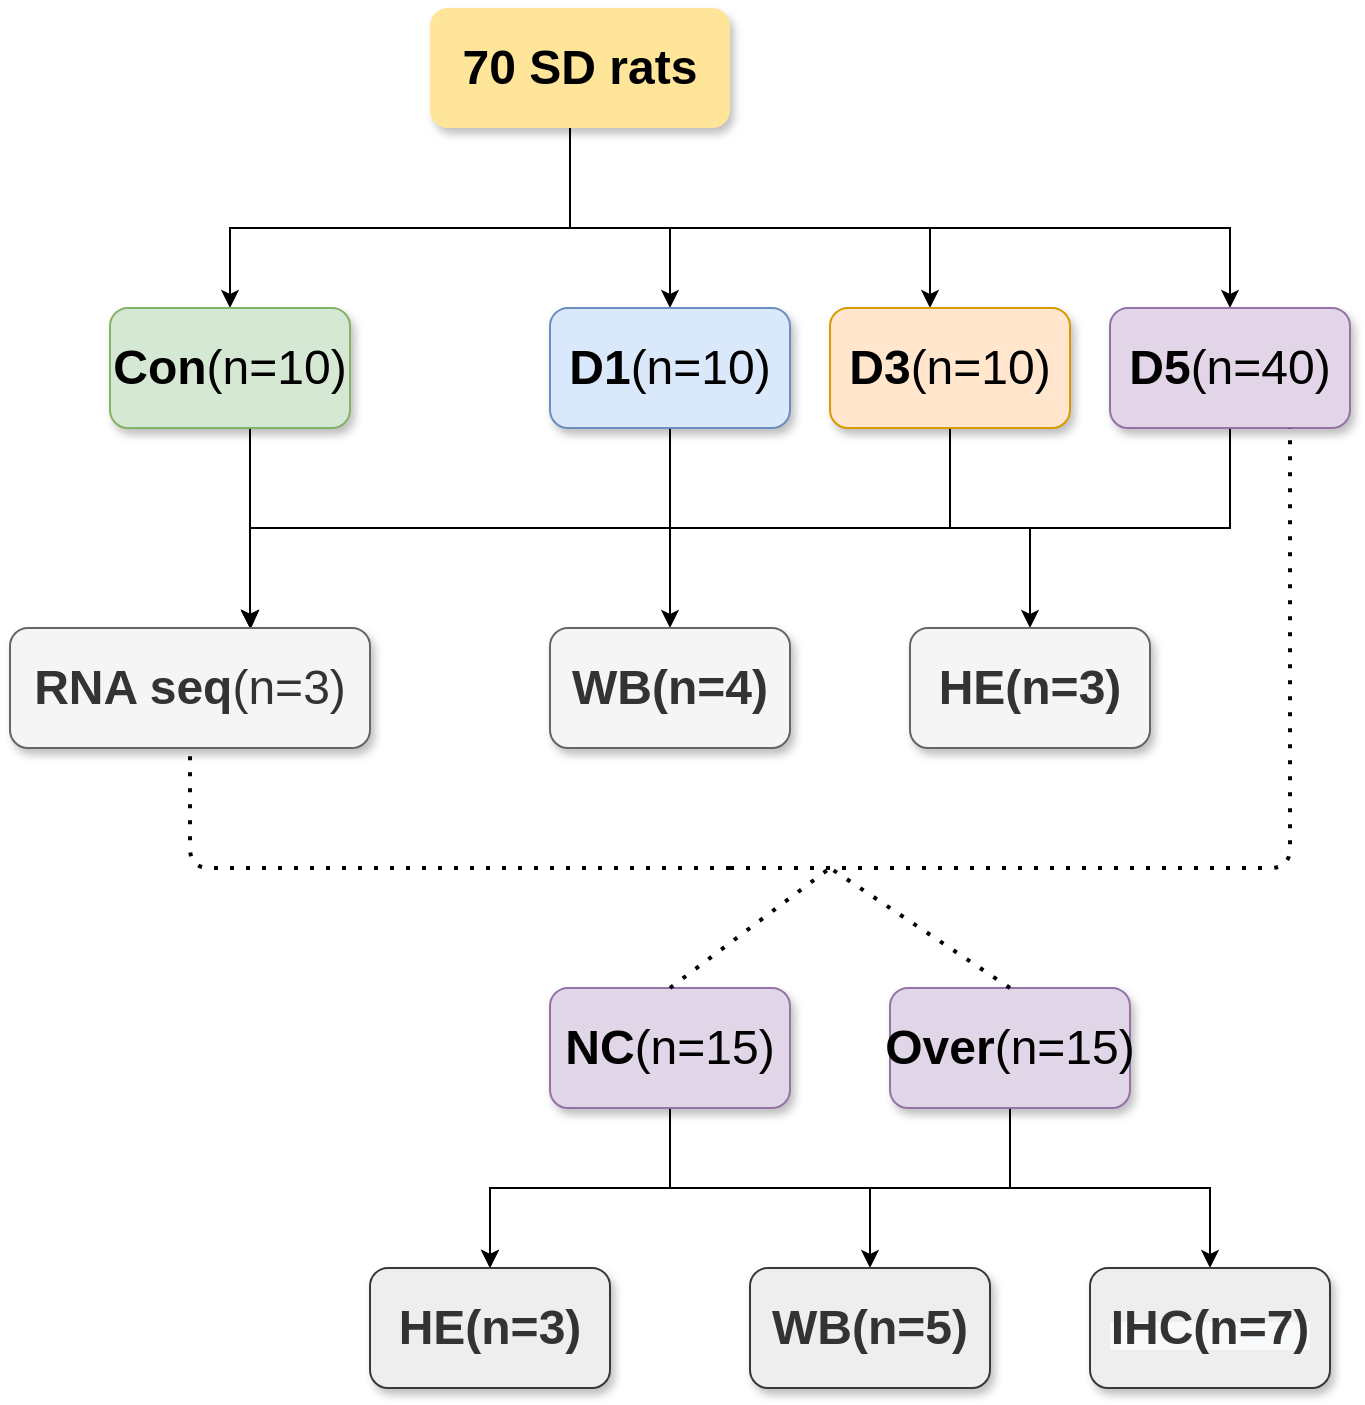 <mxfile version="13.7.6" type="github"><diagram name="Page-1" id="97916047-d0de-89f5-080d-49f4d83e522f"><mxGraphModel dx="3100" dy="1326" grid="1" gridSize="10" guides="1" tooltips="1" connect="1" arrows="1" fold="1" page="1" pageScale="1.5" pageWidth="1169" pageHeight="827" background="#ffffff" math="0" shadow="0"><root><mxCell id="0"/><mxCell id="1" parent="0"/><mxCell id="pXRz4KtT0kd46dNDk8-i-66" value="" style="edgeStyle=orthogonalEdgeStyle;rounded=0;orthogonalLoop=1;jettySize=auto;html=1;" edge="1" parent="1" source="pXRz4KtT0kd46dNDk8-i-55" target="pXRz4KtT0kd46dNDk8-i-65"><mxGeometry relative="1" as="geometry"><Array as="points"><mxPoint x="830" y="320"/><mxPoint x="660" y="320"/></Array></mxGeometry></mxCell><mxCell id="pXRz4KtT0kd46dNDk8-i-68" value="" style="edgeStyle=orthogonalEdgeStyle;rounded=0;orthogonalLoop=1;jettySize=auto;html=1;" edge="1" parent="1" source="pXRz4KtT0kd46dNDk8-i-55"><mxGeometry relative="1" as="geometry"><mxPoint x="1010" y="360" as="targetPoint"/><Array as="points"><mxPoint x="830" y="320"/><mxPoint x="1010" y="320"/></Array></mxGeometry></mxCell><mxCell id="pXRz4KtT0kd46dNDk8-i-88" style="edgeStyle=orthogonalEdgeStyle;rounded=0;orthogonalLoop=1;jettySize=auto;html=1;entryX=0.5;entryY=0;entryDx=0;entryDy=0;" edge="1" parent="1" source="pXRz4KtT0kd46dNDk8-i-55" target="pXRz4KtT0kd46dNDk8-i-71"><mxGeometry relative="1" as="geometry"><Array as="points"><mxPoint x="830" y="320"/><mxPoint x="880" y="320"/></Array></mxGeometry></mxCell><mxCell id="pXRz4KtT0kd46dNDk8-i-89" style="edgeStyle=orthogonalEdgeStyle;rounded=0;orthogonalLoop=1;jettySize=auto;html=1;entryX=0.5;entryY=0;entryDx=0;entryDy=0;" edge="1" parent="1" source="pXRz4KtT0kd46dNDk8-i-55" target="pXRz4KtT0kd46dNDk8-i-73"><mxGeometry relative="1" as="geometry"><Array as="points"><mxPoint x="830" y="320"/><mxPoint x="1160" y="320"/></Array></mxGeometry></mxCell><mxCell id="pXRz4KtT0kd46dNDk8-i-55" value="&lt;font style=&quot;font-size: 24px&quot;&gt;&lt;b&gt;70 SD rats&lt;/b&gt;&lt;/font&gt;" style="rounded=1;whiteSpace=wrap;html=1;fillColor=#FFE599;shadow=1;strokeColor=none;" vertex="1" parent="1"><mxGeometry x="760" y="210" width="150" height="60" as="geometry"/></mxCell><mxCell id="pXRz4KtT0kd46dNDk8-i-96" style="edgeStyle=orthogonalEdgeStyle;rounded=0;orthogonalLoop=1;jettySize=auto;html=1;entryX=0.669;entryY=0.007;entryDx=0;entryDy=0;entryPerimeter=0;" edge="1" parent="1" source="pXRz4KtT0kd46dNDk8-i-65" target="pXRz4KtT0kd46dNDk8-i-92"><mxGeometry relative="1" as="geometry"><mxPoint x="670" y="510" as="targetPoint"/><Array as="points"><mxPoint x="670" y="510"/><mxPoint x="670" y="510"/></Array></mxGeometry></mxCell><mxCell id="pXRz4KtT0kd46dNDk8-i-65" value="&lt;font style=&quot;font-size: 24px&quot;&gt;&lt;b&gt;Con&lt;/b&gt;(n=10)&lt;/font&gt;" style="whiteSpace=wrap;html=1;rounded=1;shadow=1;strokeColor=#82b366;fillColor=#d5e8d4;" vertex="1" parent="1"><mxGeometry x="600" y="360" width="120" height="60" as="geometry"/></mxCell><mxCell id="pXRz4KtT0kd46dNDk8-i-94" style="edgeStyle=orthogonalEdgeStyle;rounded=0;orthogonalLoop=1;jettySize=auto;html=1;" edge="1" parent="1" source="pXRz4KtT0kd46dNDk8-i-69" target="pXRz4KtT0kd46dNDk8-i-92"><mxGeometry relative="1" as="geometry"><Array as="points"><mxPoint x="1020" y="470"/><mxPoint x="670" y="470"/></Array></mxGeometry></mxCell><mxCell id="pXRz4KtT0kd46dNDk8-i-69" value="&lt;b style=&quot;font-size: 24px&quot;&gt;D3&lt;/b&gt;&lt;span style=&quot;font-size: 24px&quot;&gt;(n=10)&lt;/span&gt;" style="whiteSpace=wrap;html=1;rounded=1;shadow=1;strokeColor=#d79b00;fillColor=#ffe6cc;" vertex="1" parent="1"><mxGeometry x="960" y="360" width="120" height="60" as="geometry"/></mxCell><mxCell id="pXRz4KtT0kd46dNDk8-i-93" value="" style="edgeStyle=orthogonalEdgeStyle;rounded=0;orthogonalLoop=1;jettySize=auto;html=1;" edge="1" parent="1" source="pXRz4KtT0kd46dNDk8-i-71" target="pXRz4KtT0kd46dNDk8-i-92"><mxGeometry relative="1" as="geometry"><Array as="points"><mxPoint x="880" y="470"/><mxPoint x="670" y="470"/></Array></mxGeometry></mxCell><mxCell id="pXRz4KtT0kd46dNDk8-i-71" value="&lt;font style=&quot;font-size: 24px&quot;&gt;&lt;b&gt;D1&lt;/b&gt;(n=10)&lt;/font&gt;" style="whiteSpace=wrap;html=1;rounded=1;shadow=1;strokeColor=#6c8ebf;fillColor=#dae8fc;" vertex="1" parent="1"><mxGeometry x="820" y="360" width="120" height="60" as="geometry"/></mxCell><mxCell id="pXRz4KtT0kd46dNDk8-i-95" style="edgeStyle=orthogonalEdgeStyle;rounded=0;orthogonalLoop=1;jettySize=auto;html=1;" edge="1" parent="1" source="pXRz4KtT0kd46dNDk8-i-73" target="pXRz4KtT0kd46dNDk8-i-92"><mxGeometry relative="1" as="geometry"><Array as="points"><mxPoint x="1160" y="470"/><mxPoint x="670" y="470"/></Array></mxGeometry></mxCell><mxCell id="pXRz4KtT0kd46dNDk8-i-102" value="" style="edgeStyle=orthogonalEdgeStyle;rounded=0;orthogonalLoop=1;jettySize=auto;html=1;" edge="1" parent="1" source="pXRz4KtT0kd46dNDk8-i-73" target="pXRz4KtT0kd46dNDk8-i-101"><mxGeometry relative="1" as="geometry"><Array as="points"><mxPoint x="1160" y="470"/><mxPoint x="880" y="470"/></Array></mxGeometry></mxCell><mxCell id="pXRz4KtT0kd46dNDk8-i-104" value="" style="edgeStyle=orthogonalEdgeStyle;rounded=0;orthogonalLoop=1;jettySize=auto;html=1;" edge="1" parent="1" source="pXRz4KtT0kd46dNDk8-i-73" target="pXRz4KtT0kd46dNDk8-i-103"><mxGeometry relative="1" as="geometry"><Array as="points"><mxPoint x="1160" y="470"/><mxPoint x="1060" y="470"/></Array></mxGeometry></mxCell><mxCell id="pXRz4KtT0kd46dNDk8-i-73" value="&lt;b style=&quot;font-size: 24px&quot;&gt;D5&lt;/b&gt;&lt;span style=&quot;font-size: 24px&quot;&gt;(n=40)&lt;/span&gt;" style="whiteSpace=wrap;html=1;rounded=1;shadow=1;strokeColor=#9673a6;fillColor=#e1d5e7;" vertex="1" parent="1"><mxGeometry x="1100" y="360" width="120" height="60" as="geometry"/></mxCell><mxCell id="pXRz4KtT0kd46dNDk8-i-92" value="&lt;font style=&quot;font-size: 24px&quot;&gt;&lt;b&gt;RNA seq&lt;/b&gt;(n=3)&lt;/font&gt;" style="whiteSpace=wrap;html=1;rounded=1;shadow=1;strokeColor=#666666;fillColor=#f5f5f5;fontColor=#333333;" vertex="1" parent="1"><mxGeometry x="550" y="520" width="180" height="60" as="geometry"/></mxCell><mxCell id="pXRz4KtT0kd46dNDk8-i-101" value="&lt;b&gt;&lt;font style=&quot;font-size: 24px&quot;&gt;WB(n=4)&lt;/font&gt;&lt;/b&gt;" style="whiteSpace=wrap;html=1;rounded=1;shadow=1;strokeColor=#666666;fillColor=#f5f5f5;fontColor=#333333;" vertex="1" parent="1"><mxGeometry x="820" y="520" width="120" height="60" as="geometry"/></mxCell><mxCell id="pXRz4KtT0kd46dNDk8-i-103" value="&lt;b&gt;&lt;font style=&quot;font-size: 24px&quot;&gt;HE(n=3)&lt;/font&gt;&lt;/b&gt;" style="whiteSpace=wrap;html=1;rounded=1;shadow=1;strokeColor=#666666;fillColor=#f5f5f5;fontColor=#333333;" vertex="1" parent="1"><mxGeometry x="1000" y="520" width="120" height="60" as="geometry"/></mxCell><mxCell id="pXRz4KtT0kd46dNDk8-i-115" value="" style="edgeStyle=orthogonalEdgeStyle;rounded=0;orthogonalLoop=1;jettySize=auto;html=1;" edge="1" parent="1" source="pXRz4KtT0kd46dNDk8-i-105" target="pXRz4KtT0kd46dNDk8-i-114"><mxGeometry relative="1" as="geometry"/></mxCell><mxCell id="pXRz4KtT0kd46dNDk8-i-117" value="" style="edgeStyle=orthogonalEdgeStyle;rounded=0;orthogonalLoop=1;jettySize=auto;html=1;entryX=0.5;entryY=0;entryDx=0;entryDy=0;" edge="1" parent="1" source="pXRz4KtT0kd46dNDk8-i-105" target="pXRz4KtT0kd46dNDk8-i-116"><mxGeometry relative="1" as="geometry"><Array as="points"><mxPoint x="1050" y="800"/><mxPoint x="1150" y="800"/></Array></mxGeometry></mxCell><mxCell id="pXRz4KtT0kd46dNDk8-i-122" style="edgeStyle=orthogonalEdgeStyle;rounded=0;orthogonalLoop=1;jettySize=auto;html=1;entryX=0.5;entryY=0;entryDx=0;entryDy=0;" edge="1" parent="1" source="pXRz4KtT0kd46dNDk8-i-105" target="pXRz4KtT0kd46dNDk8-i-112"><mxGeometry relative="1" as="geometry"><Array as="points"><mxPoint x="1050" y="800"/><mxPoint x="790" y="800"/></Array></mxGeometry></mxCell><mxCell id="pXRz4KtT0kd46dNDk8-i-105" value="&lt;span style=&quot;font-size: 24px&quot;&gt;&lt;b&gt;Over&lt;/b&gt;(n=15)&lt;/span&gt;" style="whiteSpace=wrap;html=1;rounded=1;shadow=1;strokeColor=#9673a6;fillColor=#E1D5E8;" vertex="1" parent="1"><mxGeometry x="990" y="700" width="120" height="60" as="geometry"/></mxCell><mxCell id="pXRz4KtT0kd46dNDk8-i-109" value="" style="endArrow=none;dashed=1;html=1;dashPattern=1 3;strokeWidth=2;entryX=0.75;entryY=1;entryDx=0;entryDy=0;" edge="1" parent="1" target="pXRz4KtT0kd46dNDk8-i-73"><mxGeometry width="50" height="50" relative="1" as="geometry"><mxPoint x="910" y="640" as="sourcePoint"/><mxPoint x="1000" y="490" as="targetPoint"/><Array as="points"><mxPoint x="1190" y="640"/></Array></mxGeometry></mxCell><mxCell id="pXRz4KtT0kd46dNDk8-i-121" style="edgeStyle=orthogonalEdgeStyle;rounded=0;orthogonalLoop=1;jettySize=auto;html=1;" edge="1" parent="1" source="pXRz4KtT0kd46dNDk8-i-110" target="pXRz4KtT0kd46dNDk8-i-112"><mxGeometry relative="1" as="geometry"/></mxCell><mxCell id="pXRz4KtT0kd46dNDk8-i-110" value="&lt;span style=&quot;font-size: 24px&quot;&gt;&lt;b&gt;NC&lt;/b&gt;(n=15)&lt;/span&gt;" style="whiteSpace=wrap;html=1;rounded=1;shadow=1;strokeColor=#9673a6;fillColor=#E1D5E8;" vertex="1" parent="1"><mxGeometry x="820" y="700" width="120" height="60" as="geometry"/></mxCell><mxCell id="pXRz4KtT0kd46dNDk8-i-111" value="" style="endArrow=none;dashed=1;html=1;dashPattern=1 3;strokeWidth=2;entryX=0.5;entryY=1;entryDx=0;entryDy=0;" edge="1" parent="1" target="pXRz4KtT0kd46dNDk8-i-92"><mxGeometry width="50" height="50" relative="1" as="geometry"><mxPoint x="910" y="640" as="sourcePoint"/><mxPoint x="1190" y="420" as="targetPoint"/><Array as="points"><mxPoint x="640" y="640"/></Array></mxGeometry></mxCell><mxCell id="pXRz4KtT0kd46dNDk8-i-112" value="&lt;b style=&quot;color: rgb(51 , 51 , 51)&quot;&gt;&lt;font style=&quot;font-size: 24px&quot;&gt;HE(n=3)&lt;/font&gt;&lt;/b&gt;" style="whiteSpace=wrap;html=1;rounded=1;shadow=1;strokeColor=#36393d;fillColor=#eeeeee;" vertex="1" parent="1"><mxGeometry x="730" y="840" width="120" height="60" as="geometry"/></mxCell><mxCell id="pXRz4KtT0kd46dNDk8-i-114" value="&lt;b style=&quot;color: rgb(51 , 51 , 51)&quot;&gt;&lt;font style=&quot;font-size: 24px&quot;&gt;WB(n=5)&lt;/font&gt;&lt;/b&gt;" style="whiteSpace=wrap;html=1;rounded=1;shadow=1;strokeColor=#36393d;fillColor=#eeeeee;" vertex="1" parent="1"><mxGeometry x="920" y="840" width="120" height="60" as="geometry"/></mxCell><mxCell id="pXRz4KtT0kd46dNDk8-i-116" value="&lt;b style=&quot;color: rgb(51 , 51 , 51) ; font-family: &amp;#34;helvetica&amp;#34; ; font-size: 12px ; font-style: normal ; letter-spacing: normal ; text-align: center ; text-indent: 0px ; text-transform: none ; word-spacing: 0px ; background-color: rgb(248 , 249 , 250)&quot;&gt;&lt;font style=&quot;font-size: 24px&quot;&gt;IHC(n=7)&lt;/font&gt;&lt;/b&gt;" style="whiteSpace=wrap;html=1;rounded=1;shadow=1;strokeColor=#36393d;fillColor=#eeeeee;" vertex="1" parent="1"><mxGeometry x="1090" y="840" width="120" height="60" as="geometry"/></mxCell><mxCell id="pXRz4KtT0kd46dNDk8-i-123" value="" style="endArrow=none;dashed=1;html=1;dashPattern=1 3;strokeWidth=2;exitX=0.5;exitY=0;exitDx=0;exitDy=0;" edge="1" parent="1" source="pXRz4KtT0kd46dNDk8-i-110"><mxGeometry width="50" height="50" relative="1" as="geometry"><mxPoint x="1070" y="680" as="sourcePoint"/><mxPoint x="960" y="640" as="targetPoint"/></mxGeometry></mxCell><mxCell id="pXRz4KtT0kd46dNDk8-i-124" value="" style="endArrow=none;dashed=1;html=1;dashPattern=1 3;strokeWidth=2;exitX=0.5;exitY=0;exitDx=0;exitDy=0;" edge="1" parent="1" source="pXRz4KtT0kd46dNDk8-i-105"><mxGeometry width="50" height="50" relative="1" as="geometry"><mxPoint x="1070" y="680" as="sourcePoint"/><mxPoint x="960" y="640" as="targetPoint"/></mxGeometry></mxCell></root></mxGraphModel></diagram></mxfile>